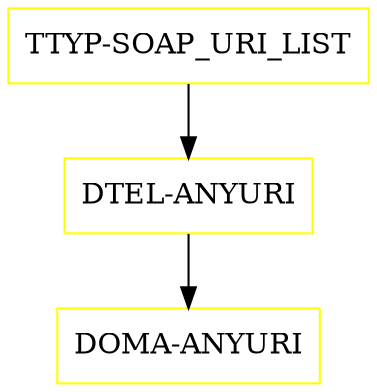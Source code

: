 digraph G {
  "TTYP-SOAP_URI_LIST" [shape=box,color=yellow];
  "DTEL-ANYURI" [shape=box,color=yellow,URL="./DTEL_ANYURI.html"];
  "DOMA-ANYURI" [shape=box,color=yellow,URL="./DOMA_ANYURI.html"];
  "TTYP-SOAP_URI_LIST" -> "DTEL-ANYURI";
  "DTEL-ANYURI" -> "DOMA-ANYURI";
}

